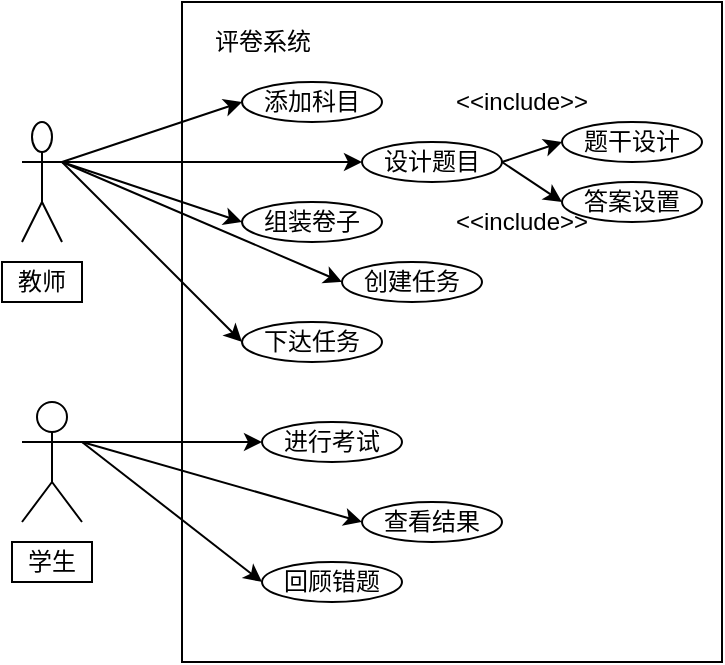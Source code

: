 <mxfile version="13.9.3" type="github">
  <diagram id="QS4iOhriS_pv-iRFuzPs" name="Page-1">
    <mxGraphModel dx="1022" dy="526" grid="1" gridSize="10" guides="1" tooltips="1" connect="1" arrows="1" fold="1" page="1" pageScale="1" pageWidth="827" pageHeight="1169" math="0" shadow="0">
      <root>
        <mxCell id="0" />
        <mxCell id="1" parent="0" />
        <object label="Actor" id="B8VL_3r1mIWmVZfLroS6-2">
          <mxCell style="shape=umlActor;verticalLabelPosition=bottom;verticalAlign=top;html=1;" vertex="1" parent="1">
            <mxGeometry x="190" y="100" width="20" height="60" as="geometry" />
          </mxCell>
        </object>
        <mxCell id="B8VL_3r1mIWmVZfLroS6-1" value="Actor" style="shape=umlActor;verticalLabelPosition=bottom;verticalAlign=top;html=1;" vertex="1" parent="1">
          <mxGeometry x="190" y="240" width="30" height="60" as="geometry" />
        </mxCell>
        <mxCell id="B8VL_3r1mIWmVZfLroS6-13" value="教师" style="rounded=0;whiteSpace=wrap;html=1;" vertex="1" parent="1">
          <mxGeometry x="180" y="170" width="40" height="20" as="geometry" />
        </mxCell>
        <mxCell id="B8VL_3r1mIWmVZfLroS6-14" value="学生" style="rounded=0;whiteSpace=wrap;html=1;" vertex="1" parent="1">
          <mxGeometry x="185" y="310" width="40" height="20" as="geometry" />
        </mxCell>
        <mxCell id="B8VL_3r1mIWmVZfLroS6-15" value="" style="rounded=0;whiteSpace=wrap;html=1;" vertex="1" parent="1">
          <mxGeometry x="270" y="40" width="270" height="330" as="geometry" />
        </mxCell>
        <mxCell id="B8VL_3r1mIWmVZfLroS6-16" value="评卷系统" style="text;html=1;align=center;verticalAlign=middle;resizable=0;points=[];autosize=1;" vertex="1" parent="1">
          <mxGeometry x="280" y="50" width="60" height="20" as="geometry" />
        </mxCell>
        <mxCell id="B8VL_3r1mIWmVZfLroS6-18" value="设计题目" style="ellipse;whiteSpace=wrap;html=1;" vertex="1" parent="1">
          <mxGeometry x="360" y="110" width="70" height="20" as="geometry" />
        </mxCell>
        <mxCell id="B8VL_3r1mIWmVZfLroS6-19" value="添加科目" style="ellipse;whiteSpace=wrap;html=1;" vertex="1" parent="1">
          <mxGeometry x="300" y="80" width="70" height="20" as="geometry" />
        </mxCell>
        <mxCell id="B8VL_3r1mIWmVZfLroS6-20" value="组装卷子" style="ellipse;whiteSpace=wrap;html=1;" vertex="1" parent="1">
          <mxGeometry x="300" y="140" width="70" height="20" as="geometry" />
        </mxCell>
        <mxCell id="B8VL_3r1mIWmVZfLroS6-21" value="创建任务" style="ellipse;whiteSpace=wrap;html=1;" vertex="1" parent="1">
          <mxGeometry x="350" y="170" width="70" height="20" as="geometry" />
        </mxCell>
        <mxCell id="B8VL_3r1mIWmVZfLroS6-22" value="下达任务" style="ellipse;whiteSpace=wrap;html=1;" vertex="1" parent="1">
          <mxGeometry x="300" y="200" width="70" height="20" as="geometry" />
        </mxCell>
        <mxCell id="B8VL_3r1mIWmVZfLroS6-23" value="查看结果" style="ellipse;whiteSpace=wrap;html=1;" vertex="1" parent="1">
          <mxGeometry x="360" y="290" width="70" height="20" as="geometry" />
        </mxCell>
        <mxCell id="B8VL_3r1mIWmVZfLroS6-24" value="进行考试" style="ellipse;whiteSpace=wrap;html=1;" vertex="1" parent="1">
          <mxGeometry x="310" y="250" width="70" height="20" as="geometry" />
        </mxCell>
        <mxCell id="B8VL_3r1mIWmVZfLroS6-25" value="回顾错题" style="ellipse;whiteSpace=wrap;html=1;" vertex="1" parent="1">
          <mxGeometry x="310" y="320" width="70" height="20" as="geometry" />
        </mxCell>
        <mxCell id="B8VL_3r1mIWmVZfLroS6-28" value="" style="endArrow=classic;html=1;exitX=1;exitY=0.333;exitDx=0;exitDy=0;exitPerimeter=0;entryX=0;entryY=0.5;entryDx=0;entryDy=0;" edge="1" parent="1" source="B8VL_3r1mIWmVZfLroS6-2" target="B8VL_3r1mIWmVZfLroS6-19">
          <mxGeometry width="50" height="50" relative="1" as="geometry">
            <mxPoint x="390" y="300" as="sourcePoint" />
            <mxPoint x="440" y="250" as="targetPoint" />
          </mxGeometry>
        </mxCell>
        <mxCell id="B8VL_3r1mIWmVZfLroS6-29" value="" style="endArrow=classic;html=1;entryX=0;entryY=0.5;entryDx=0;entryDy=0;" edge="1" parent="1" target="B8VL_3r1mIWmVZfLroS6-23">
          <mxGeometry width="50" height="50" relative="1" as="geometry">
            <mxPoint x="220" y="260" as="sourcePoint" />
            <mxPoint x="440" y="250" as="targetPoint" />
          </mxGeometry>
        </mxCell>
        <mxCell id="B8VL_3r1mIWmVZfLroS6-30" value="" style="endArrow=classic;html=1;exitX=1;exitY=0.333;exitDx=0;exitDy=0;exitPerimeter=0;entryX=0;entryY=0.5;entryDx=0;entryDy=0;" edge="1" parent="1" source="B8VL_3r1mIWmVZfLroS6-1" target="B8VL_3r1mIWmVZfLroS6-24">
          <mxGeometry width="50" height="50" relative="1" as="geometry">
            <mxPoint x="390" y="300" as="sourcePoint" />
            <mxPoint x="440" y="250" as="targetPoint" />
          </mxGeometry>
        </mxCell>
        <mxCell id="B8VL_3r1mIWmVZfLroS6-31" value="" style="endArrow=classic;html=1;entryX=0;entryY=0.5;entryDx=0;entryDy=0;" edge="1" parent="1" target="B8VL_3r1mIWmVZfLroS6-22">
          <mxGeometry width="50" height="50" relative="1" as="geometry">
            <mxPoint x="210" y="120" as="sourcePoint" />
            <mxPoint x="440" y="250" as="targetPoint" />
          </mxGeometry>
        </mxCell>
        <mxCell id="B8VL_3r1mIWmVZfLroS6-32" value="" style="endArrow=classic;html=1;entryX=0;entryY=0.5;entryDx=0;entryDy=0;" edge="1" parent="1" target="B8VL_3r1mIWmVZfLroS6-21">
          <mxGeometry width="50" height="50" relative="1" as="geometry">
            <mxPoint x="210" y="120" as="sourcePoint" />
            <mxPoint x="440" y="250" as="targetPoint" />
          </mxGeometry>
        </mxCell>
        <mxCell id="B8VL_3r1mIWmVZfLroS6-33" value="" style="endArrow=classic;html=1;entryX=0;entryY=0.5;entryDx=0;entryDy=0;" edge="1" parent="1" target="B8VL_3r1mIWmVZfLroS6-20">
          <mxGeometry width="50" height="50" relative="1" as="geometry">
            <mxPoint x="210" y="120" as="sourcePoint" />
            <mxPoint x="290" y="155" as="targetPoint" />
          </mxGeometry>
        </mxCell>
        <mxCell id="B8VL_3r1mIWmVZfLroS6-34" value="" style="endArrow=classic;html=1;entryX=0;entryY=0.5;entryDx=0;entryDy=0;" edge="1" parent="1" target="B8VL_3r1mIWmVZfLroS6-18">
          <mxGeometry width="50" height="50" relative="1" as="geometry">
            <mxPoint x="210" y="120" as="sourcePoint" />
            <mxPoint x="440" y="250" as="targetPoint" />
          </mxGeometry>
        </mxCell>
        <mxCell id="B8VL_3r1mIWmVZfLroS6-36" value="" style="endArrow=classic;html=1;entryX=0;entryY=0.5;entryDx=0;entryDy=0;" edge="1" parent="1" target="B8VL_3r1mIWmVZfLroS6-25">
          <mxGeometry width="50" height="50" relative="1" as="geometry">
            <mxPoint x="220" y="260" as="sourcePoint" />
            <mxPoint x="440" y="250" as="targetPoint" />
          </mxGeometry>
        </mxCell>
        <mxCell id="B8VL_3r1mIWmVZfLroS6-38" value="答案设置" style="ellipse;whiteSpace=wrap;html=1;" vertex="1" parent="1">
          <mxGeometry x="460" y="130" width="70" height="20" as="geometry" />
        </mxCell>
        <mxCell id="B8VL_3r1mIWmVZfLroS6-39" value="题干设计" style="ellipse;whiteSpace=wrap;html=1;" vertex="1" parent="1">
          <mxGeometry x="460" y="100" width="70" height="20" as="geometry" />
        </mxCell>
        <mxCell id="B8VL_3r1mIWmVZfLroS6-40" value="" style="endArrow=classic;html=1;exitX=1;exitY=0.5;exitDx=0;exitDy=0;entryX=0;entryY=0.5;entryDx=0;entryDy=0;" edge="1" parent="1" source="B8VL_3r1mIWmVZfLroS6-18" target="B8VL_3r1mIWmVZfLroS6-39">
          <mxGeometry width="50" height="50" relative="1" as="geometry">
            <mxPoint x="390" y="220" as="sourcePoint" />
            <mxPoint x="440" y="170" as="targetPoint" />
          </mxGeometry>
        </mxCell>
        <mxCell id="B8VL_3r1mIWmVZfLroS6-41" value="" style="endArrow=classic;html=1;entryX=0;entryY=0.5;entryDx=0;entryDy=0;" edge="1" parent="1" target="B8VL_3r1mIWmVZfLroS6-38">
          <mxGeometry width="50" height="50" relative="1" as="geometry">
            <mxPoint x="430" y="120" as="sourcePoint" />
            <mxPoint x="440" y="170" as="targetPoint" />
          </mxGeometry>
        </mxCell>
        <mxCell id="B8VL_3r1mIWmVZfLroS6-42" value="&amp;lt;&amp;lt;include&amp;gt;&amp;gt;" style="text;html=1;strokeColor=none;fillColor=none;align=center;verticalAlign=middle;whiteSpace=wrap;rounded=0;" vertex="1" parent="1">
          <mxGeometry x="420" y="80" width="40" height="20" as="geometry" />
        </mxCell>
        <mxCell id="B8VL_3r1mIWmVZfLroS6-43" value="&amp;lt;&amp;lt;include&amp;gt;&amp;gt;" style="text;html=1;strokeColor=none;fillColor=none;align=center;verticalAlign=middle;whiteSpace=wrap;rounded=0;" vertex="1" parent="1">
          <mxGeometry x="420" y="140" width="40" height="20" as="geometry" />
        </mxCell>
      </root>
    </mxGraphModel>
  </diagram>
</mxfile>
